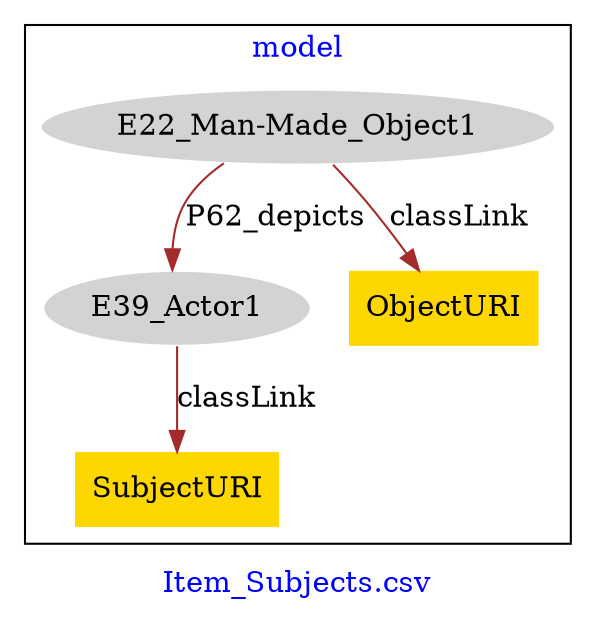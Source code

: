 digraph n0 {
fontcolor="blue"
remincross="true"
label="Item_Subjects.csv"
subgraph cluster {
label="model"
n2[style="filled",color="white",fillcolor="lightgray",label="E22_Man-Made_Object1"];
n3[style="filled",color="white",fillcolor="lightgray",label="E39_Actor1"];
n4[shape="plaintext",style="filled",fillcolor="gold",label="SubjectURI"];
n5[shape="plaintext",style="filled",fillcolor="gold",label="ObjectURI"];
}
n2 -> n3[color="brown",fontcolor="black",label="P62_depicts"]
n3 -> n4[color="brown",fontcolor="black",label="classLink"]
n2 -> n5[color="brown",fontcolor="black",label="classLink"]
}
